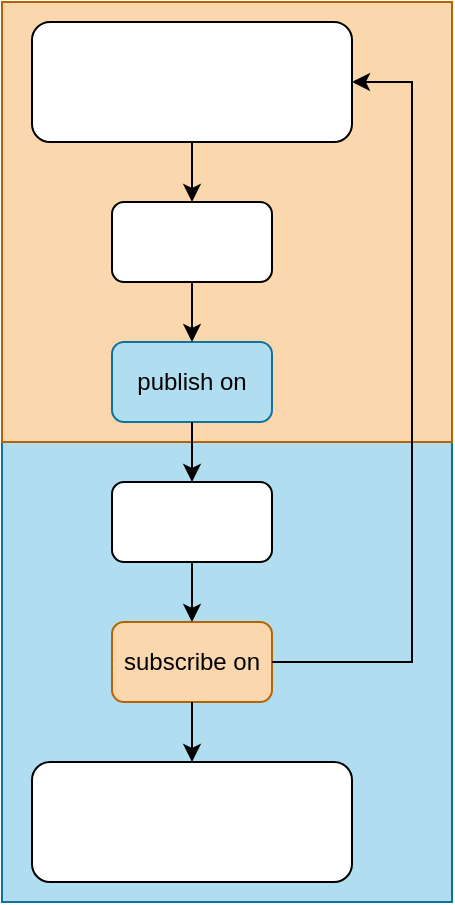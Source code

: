 <mxfile version="22.1.2" type="device">
  <diagram name="Page-1" id="ksua3XWMnRaDuz1Iaicj">
    <mxGraphModel dx="818" dy="531" grid="1" gridSize="10" guides="1" tooltips="1" connect="1" arrows="1" fold="1" page="1" pageScale="1" pageWidth="827" pageHeight="1169" math="0" shadow="0">
      <root>
        <mxCell id="0" />
        <mxCell id="1" parent="0" />
        <mxCell id="WaXA6ihwmqoZCGKsENDX-16" value="" style="rounded=0;whiteSpace=wrap;html=1;fillColor=#b1ddf0;strokeColor=#10739e;" vertex="1" parent="1">
          <mxGeometry x="185" y="250" width="225" height="230" as="geometry" />
        </mxCell>
        <mxCell id="WaXA6ihwmqoZCGKsENDX-14" value="" style="rounded=0;whiteSpace=wrap;html=1;fillColor=#fad7ac;strokeColor=#b46504;" vertex="1" parent="1">
          <mxGeometry x="185" y="30" width="225" height="220" as="geometry" />
        </mxCell>
        <mxCell id="WaXA6ihwmqoZCGKsENDX-2" value="" style="rounded=1;whiteSpace=wrap;html=1;" vertex="1" parent="1">
          <mxGeometry x="200" y="40" width="160" height="60" as="geometry" />
        </mxCell>
        <mxCell id="WaXA6ihwmqoZCGKsENDX-3" value="" style="rounded=1;whiteSpace=wrap;html=1;" vertex="1" parent="1">
          <mxGeometry x="240" y="130" width="80" height="40" as="geometry" />
        </mxCell>
        <mxCell id="WaXA6ihwmqoZCGKsENDX-4" value="" style="rounded=1;whiteSpace=wrap;html=1;" vertex="1" parent="1">
          <mxGeometry x="240" y="270" width="80" height="40" as="geometry" />
        </mxCell>
        <mxCell id="WaXA6ihwmqoZCGKsENDX-5" value="publish on" style="rounded=1;whiteSpace=wrap;html=1;fillColor=#b1ddf0;strokeColor=#10739e;fontColor=#000000;" vertex="1" parent="1">
          <mxGeometry x="240" y="200" width="80" height="40" as="geometry" />
        </mxCell>
        <mxCell id="WaXA6ihwmqoZCGKsENDX-6" value="subscribe on" style="rounded=1;whiteSpace=wrap;html=1;fillColor=#fad7ac;strokeColor=#b46504;fontColor=#000000;" vertex="1" parent="1">
          <mxGeometry x="240" y="340" width="80" height="40" as="geometry" />
        </mxCell>
        <mxCell id="WaXA6ihwmqoZCGKsENDX-7" value="" style="rounded=1;whiteSpace=wrap;html=1;" vertex="1" parent="1">
          <mxGeometry x="200" y="410" width="160" height="60" as="geometry" />
        </mxCell>
        <mxCell id="WaXA6ihwmqoZCGKsENDX-8" value="" style="endArrow=classic;html=1;rounded=0;exitX=0.5;exitY=1;exitDx=0;exitDy=0;entryX=0.5;entryY=0;entryDx=0;entryDy=0;strokeColor=#000000;" edge="1" parent="1" source="WaXA6ihwmqoZCGKsENDX-2" target="WaXA6ihwmqoZCGKsENDX-3">
          <mxGeometry width="50" height="50" relative="1" as="geometry">
            <mxPoint x="530" y="220" as="sourcePoint" />
            <mxPoint x="580" y="170" as="targetPoint" />
          </mxGeometry>
        </mxCell>
        <mxCell id="WaXA6ihwmqoZCGKsENDX-9" value="" style="endArrow=classic;html=1;rounded=0;exitX=0.5;exitY=1;exitDx=0;exitDy=0;entryX=0.5;entryY=0;entryDx=0;entryDy=0;strokeColor=#000000;" edge="1" parent="1" source="WaXA6ihwmqoZCGKsENDX-3" target="WaXA6ihwmqoZCGKsENDX-5">
          <mxGeometry width="50" height="50" relative="1" as="geometry">
            <mxPoint x="290" y="110" as="sourcePoint" />
            <mxPoint x="290" y="140" as="targetPoint" />
          </mxGeometry>
        </mxCell>
        <mxCell id="WaXA6ihwmqoZCGKsENDX-10" value="" style="endArrow=classic;html=1;rounded=0;exitX=0.5;exitY=1;exitDx=0;exitDy=0;entryX=0.5;entryY=0;entryDx=0;entryDy=0;strokeColor=#000000;" edge="1" parent="1" source="WaXA6ihwmqoZCGKsENDX-5" target="WaXA6ihwmqoZCGKsENDX-4">
          <mxGeometry width="50" height="50" relative="1" as="geometry">
            <mxPoint x="290" y="180" as="sourcePoint" />
            <mxPoint x="290" y="210" as="targetPoint" />
          </mxGeometry>
        </mxCell>
        <mxCell id="WaXA6ihwmqoZCGKsENDX-11" value="" style="endArrow=classic;html=1;rounded=0;exitX=0.5;exitY=1;exitDx=0;exitDy=0;entryX=0.5;entryY=0;entryDx=0;entryDy=0;strokeColor=#000000;" edge="1" parent="1" source="WaXA6ihwmqoZCGKsENDX-4" target="WaXA6ihwmqoZCGKsENDX-6">
          <mxGeometry width="50" height="50" relative="1" as="geometry">
            <mxPoint x="290" y="250" as="sourcePoint" />
            <mxPoint x="290" y="280" as="targetPoint" />
          </mxGeometry>
        </mxCell>
        <mxCell id="WaXA6ihwmqoZCGKsENDX-12" value="" style="endArrow=classic;html=1;rounded=0;exitX=0.5;exitY=1;exitDx=0;exitDy=0;entryX=0.5;entryY=0;entryDx=0;entryDy=0;strokeColor=#000000;" edge="1" parent="1" source="WaXA6ihwmqoZCGKsENDX-6" target="WaXA6ihwmqoZCGKsENDX-7">
          <mxGeometry width="50" height="50" relative="1" as="geometry">
            <mxPoint x="290" y="320" as="sourcePoint" />
            <mxPoint x="290" y="350" as="targetPoint" />
          </mxGeometry>
        </mxCell>
        <mxCell id="WaXA6ihwmqoZCGKsENDX-13" value="" style="endArrow=classic;html=1;rounded=0;entryX=1;entryY=0.5;entryDx=0;entryDy=0;exitX=1;exitY=0.5;exitDx=0;exitDy=0;edgeStyle=orthogonalEdgeStyle;strokeColor=#000000;" edge="1" parent="1" source="WaXA6ihwmqoZCGKsENDX-6" target="WaXA6ihwmqoZCGKsENDX-2">
          <mxGeometry width="50" height="50" relative="1" as="geometry">
            <mxPoint x="490" y="340" as="sourcePoint" />
            <mxPoint x="540" y="290" as="targetPoint" />
            <Array as="points">
              <mxPoint x="390" y="360" />
              <mxPoint x="390" y="70" />
            </Array>
          </mxGeometry>
        </mxCell>
      </root>
    </mxGraphModel>
  </diagram>
</mxfile>
